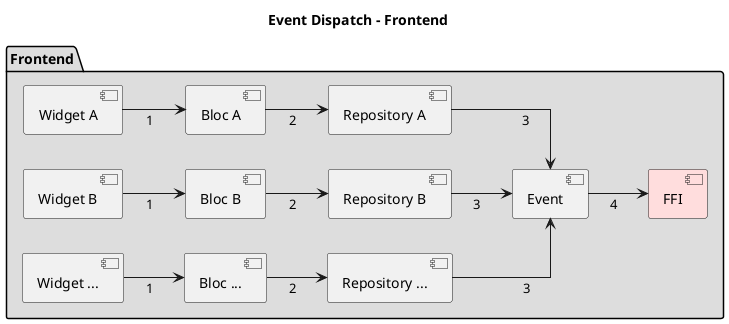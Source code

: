 @startuml EventDispatchFrontend
title Event Dispatch - Frontend
left to right direction
skinparam linetype ortho


package "Frontend" #DDDDDD {
    component Widget_A as "Widget A"
    component Widget_B as "Widget B"
    component Widget_C as "Widget ..."
    component Bloc_A as "Bloc A"
    component Bloc_B as "Bloc B"
    component Bloc_C as "Bloc ..."
    component Repository_A as "Repository A"
    component Repository_B as "Repository B"
    component Repository_C as "Repository ..."
    component Event
    component FFI_Frontend as "FFI" #FFDDDD
}

Widget_C --> Bloc_C : 1
Widget_B --> Bloc_B : 1
Widget_A --> Bloc_A : 1
Bloc_C  --> Repository_C : 2
Bloc_B  --> Repository_B : 2
Bloc_A  --> Repository_A : 2
Repository_C --> Event : 3
Repository_B --> Event : 3
Repository_A --> Event : 3

Event --> FFI_Frontend : 4
@enduml

